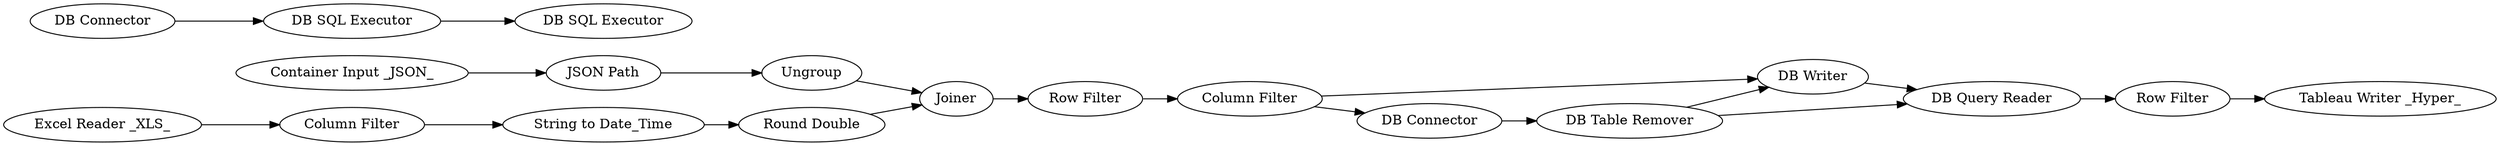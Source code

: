 digraph {
	4 [label="Round Double"]
	27 [label="String to Date_Time"]
	45 [label="Column Filter"]
	62 [label="JSON Path"]
	63 [label=Ungroup]
	64 [label="Container Input _JSON_"]
	96 [label=Joiner]
	98 [label="Row Filter"]
	99 [label="Column Filter"]
	100 [label="Tableau Writer _Hyper_"]
	101 [label="Row Filter"]
	104 [label="DB Table Remover"]
	105 [label="DB Writer"]
	106 [label="DB Query Reader"]
	107 [label="DB Connector"]
	108 [label="Excel Reader _XLS_"]
	109 [label="DB Connector"]
	110 [label="DB SQL Executor"]
	111 [label="DB SQL Executor"]
	4 -> 96
	27 -> 4
	45 -> 27
	62 -> 63
	63 -> 96
	64 -> 62
	96 -> 98
	98 -> 99
	99 -> 105
	99 -> 109
	101 -> 100
	104 -> 105
	104 -> 106
	105 -> 106
	106 -> 101
	107 -> 111
	108 -> 45
	109 -> 104
	111 -> 110
	rankdir=LR
}
